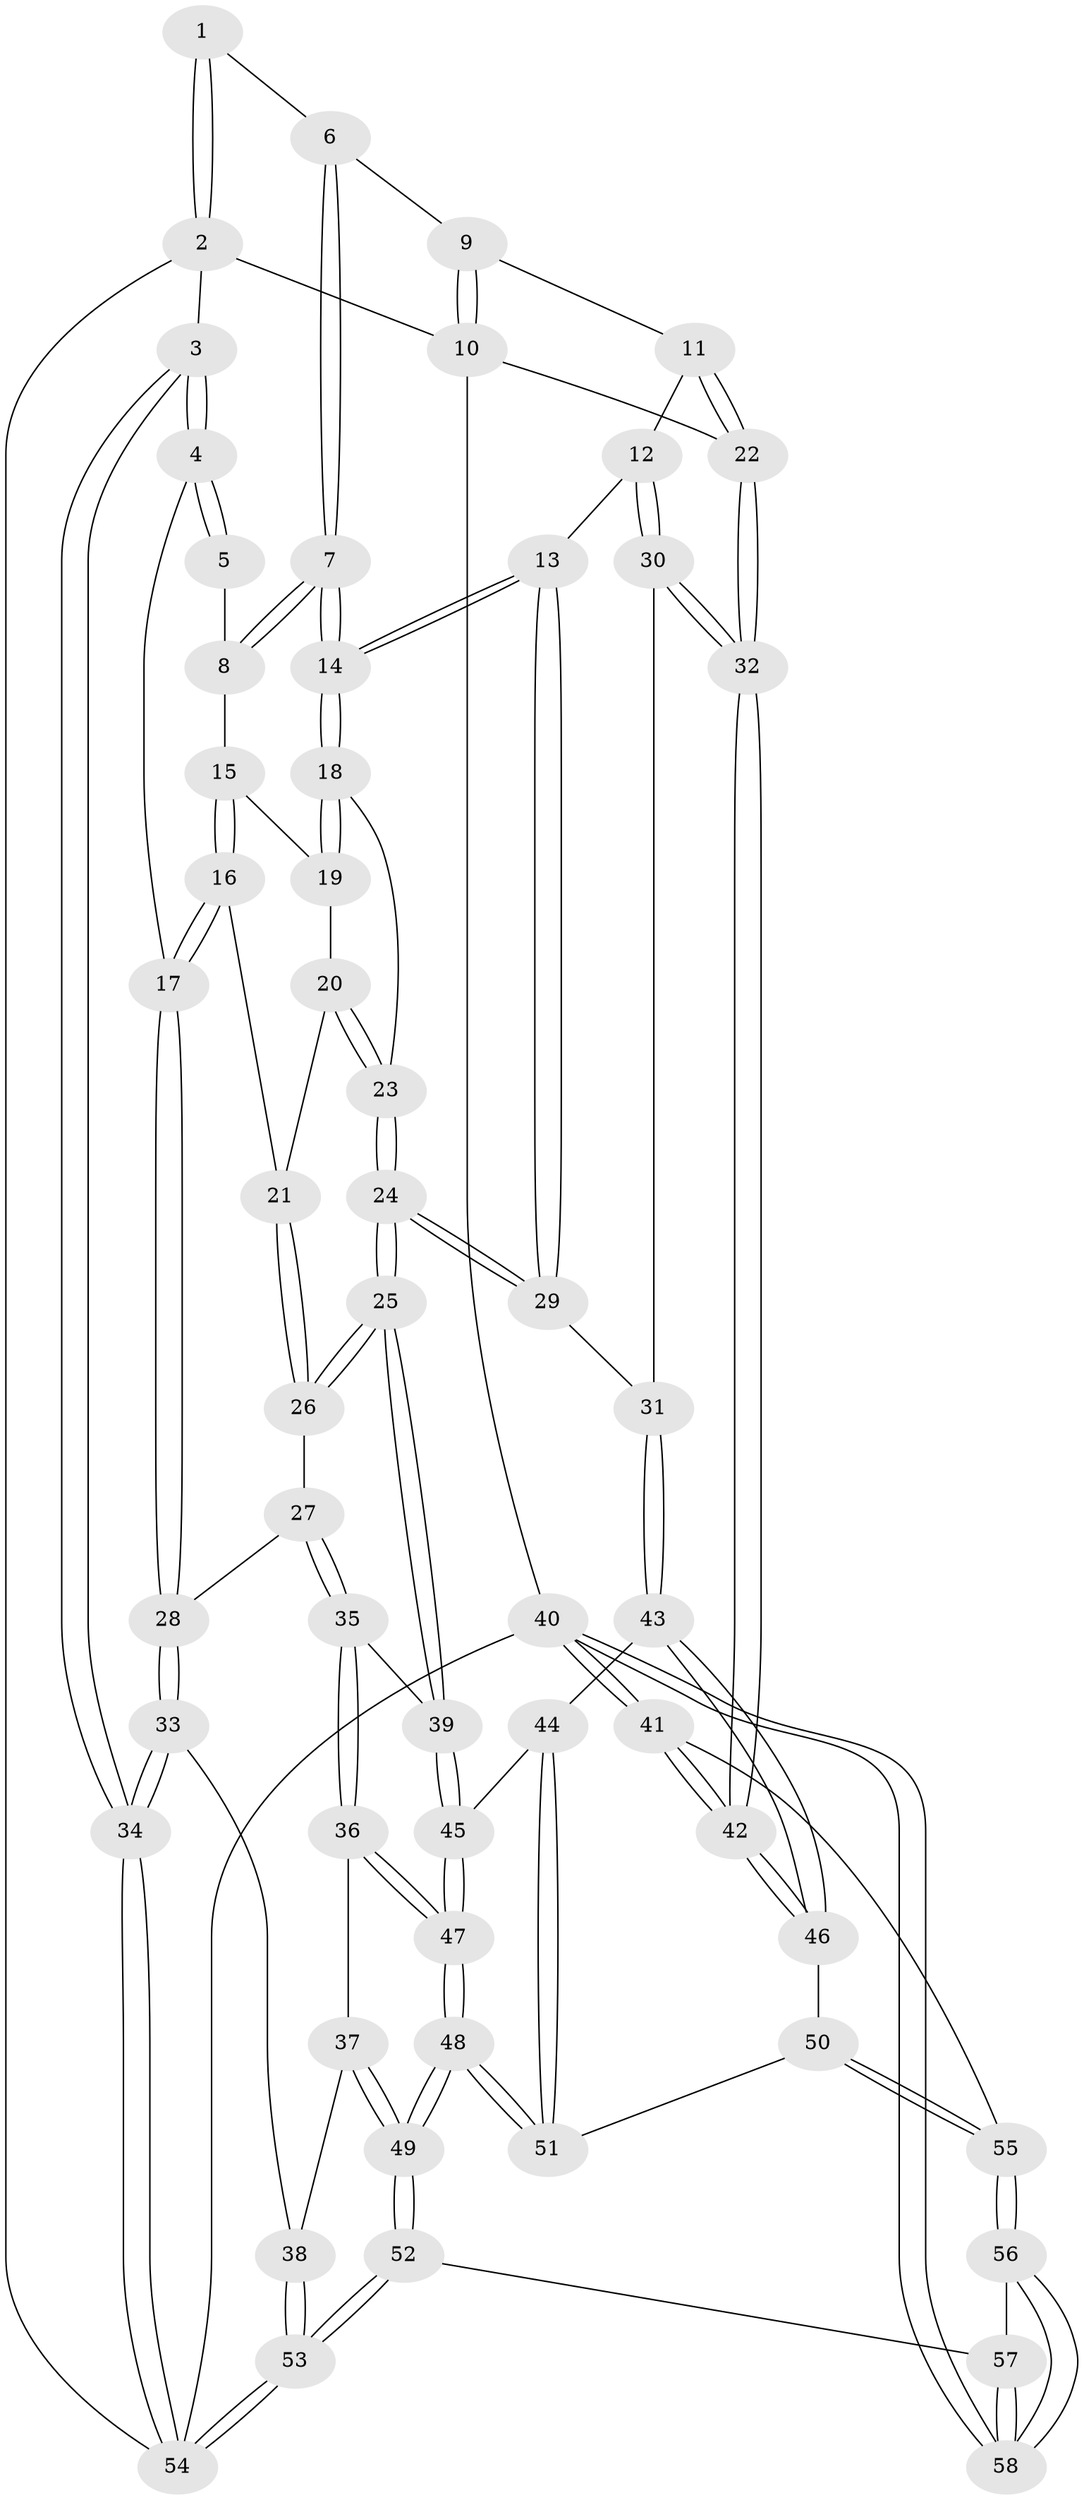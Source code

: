 // Generated by graph-tools (version 1.1) at 2025/03/03/09/25 03:03:19]
// undirected, 58 vertices, 142 edges
graph export_dot {
graph [start="1"]
  node [color=gray90,style=filled];
  1 [pos="+0.2722241968705104+0"];
  2 [pos="+0+0"];
  3 [pos="+0+0.07521138953107628"];
  4 [pos="+0.15269946545107335+0.10647280309024475"];
  5 [pos="+0.20051124898278663+0.023262722356520684"];
  6 [pos="+0.5852994381605229+0"];
  7 [pos="+0.523512471487272+0.07380946427776869"];
  8 [pos="+0.32509617421057113+0.14963780329920817"];
  9 [pos="+0.7937454974383711+0"];
  10 [pos="+1+0"];
  11 [pos="+0.7376076628294032+0.23056074712744745"];
  12 [pos="+0.7179098439236289+0.2724122700988262"];
  13 [pos="+0.5308846534986136+0.19658099351929087"];
  14 [pos="+0.5241557080544914+0.1828704785432733"];
  15 [pos="+0.3052339798439187+0.20134807556912437"];
  16 [pos="+0.25316666440744273+0.23904825460208395"];
  17 [pos="+0.16586272698006624+0.2427063269650003"];
  18 [pos="+0.47954768722280183+0.2051685356085498"];
  19 [pos="+0.35800239092567504+0.21720830949455971"];
  20 [pos="+0.35145757046056064+0.2796826812763634"];
  21 [pos="+0.29769909141327744+0.27349277613960027"];
  22 [pos="+1+0.15336544120082884"];
  23 [pos="+0.3800500450750126+0.2942846745321423"];
  24 [pos="+0.3779506436052651+0.43283201243317715"];
  25 [pos="+0.37755106606040584+0.4337738299357175"];
  26 [pos="+0.3049307800953289+0.3026533165104572"];
  27 [pos="+0.25306222718695154+0.38584012519653804"];
  28 [pos="+0.15752779108989076+0.2561162124376746"];
  29 [pos="+0.5297772735504399+0.27111006044777125"];
  30 [pos="+0.7594504395752544+0.3661685562309085"];
  31 [pos="+0.5931721220912147+0.40922913320262405"];
  32 [pos="+0.9923488186888999+0.4981228262028266"];
  33 [pos="+0+0.3863895984237337"];
  34 [pos="+0+0.37705626899200906"];
  35 [pos="+0.2841152204995309+0.44065117510088897"];
  36 [pos="+0.22353410092946585+0.488421192929385"];
  37 [pos="+0.12059419082150821+0.49018622141686113"];
  38 [pos="+0.040902063244089785+0.45576127000744554"];
  39 [pos="+0.3769087556835331+0.43654689116001877"];
  40 [pos="+1+1"];
  41 [pos="+1+0.5573422197852174"];
  42 [pos="+0.9933518908076454+0.5073363378732049"];
  43 [pos="+0.5712544019005789+0.4514959316034068"];
  44 [pos="+0.4891027581739609+0.49315312717512205"];
  45 [pos="+0.4231429721140005+0.4887356619150299"];
  46 [pos="+0.6525525006905809+0.5378956205621948"];
  47 [pos="+0.3175892311663468+0.7959736808913466"];
  48 [pos="+0.3172660444709712+0.7998403103612534"];
  49 [pos="+0.22309406044144303+0.9758234777122495"];
  50 [pos="+0.5943271147719522+0.6722587019511601"];
  51 [pos="+0.5767229870867643+0.6710416771029779"];
  52 [pos="+0.21433369082815065+0.9983542006827482"];
  53 [pos="+0.08343730900095006+1"];
  54 [pos="+0+1"];
  55 [pos="+0.7372344876211343+0.7612957728091331"];
  56 [pos="+0.724731984752487+0.8168278245453712"];
  57 [pos="+0.47138389760133576+1"];
  58 [pos="+1+1"];
  1 -- 2;
  1 -- 2;
  1 -- 6;
  2 -- 3;
  2 -- 10;
  2 -- 54;
  3 -- 4;
  3 -- 4;
  3 -- 34;
  3 -- 34;
  4 -- 5;
  4 -- 5;
  4 -- 17;
  5 -- 8;
  6 -- 7;
  6 -- 7;
  6 -- 9;
  7 -- 8;
  7 -- 8;
  7 -- 14;
  7 -- 14;
  8 -- 15;
  9 -- 10;
  9 -- 10;
  9 -- 11;
  10 -- 22;
  10 -- 40;
  11 -- 12;
  11 -- 22;
  11 -- 22;
  12 -- 13;
  12 -- 30;
  12 -- 30;
  13 -- 14;
  13 -- 14;
  13 -- 29;
  13 -- 29;
  14 -- 18;
  14 -- 18;
  15 -- 16;
  15 -- 16;
  15 -- 19;
  16 -- 17;
  16 -- 17;
  16 -- 21;
  17 -- 28;
  17 -- 28;
  18 -- 19;
  18 -- 19;
  18 -- 23;
  19 -- 20;
  20 -- 21;
  20 -- 23;
  20 -- 23;
  21 -- 26;
  21 -- 26;
  22 -- 32;
  22 -- 32;
  23 -- 24;
  23 -- 24;
  24 -- 25;
  24 -- 25;
  24 -- 29;
  24 -- 29;
  25 -- 26;
  25 -- 26;
  25 -- 39;
  25 -- 39;
  26 -- 27;
  27 -- 28;
  27 -- 35;
  27 -- 35;
  28 -- 33;
  28 -- 33;
  29 -- 31;
  30 -- 31;
  30 -- 32;
  30 -- 32;
  31 -- 43;
  31 -- 43;
  32 -- 42;
  32 -- 42;
  33 -- 34;
  33 -- 34;
  33 -- 38;
  34 -- 54;
  34 -- 54;
  35 -- 36;
  35 -- 36;
  35 -- 39;
  36 -- 37;
  36 -- 47;
  36 -- 47;
  37 -- 38;
  37 -- 49;
  37 -- 49;
  38 -- 53;
  38 -- 53;
  39 -- 45;
  39 -- 45;
  40 -- 41;
  40 -- 41;
  40 -- 58;
  40 -- 58;
  40 -- 54;
  41 -- 42;
  41 -- 42;
  41 -- 55;
  42 -- 46;
  42 -- 46;
  43 -- 44;
  43 -- 46;
  43 -- 46;
  44 -- 45;
  44 -- 51;
  44 -- 51;
  45 -- 47;
  45 -- 47;
  46 -- 50;
  47 -- 48;
  47 -- 48;
  48 -- 49;
  48 -- 49;
  48 -- 51;
  48 -- 51;
  49 -- 52;
  49 -- 52;
  50 -- 51;
  50 -- 55;
  50 -- 55;
  52 -- 53;
  52 -- 53;
  52 -- 57;
  53 -- 54;
  53 -- 54;
  55 -- 56;
  55 -- 56;
  56 -- 57;
  56 -- 58;
  56 -- 58;
  57 -- 58;
  57 -- 58;
}

